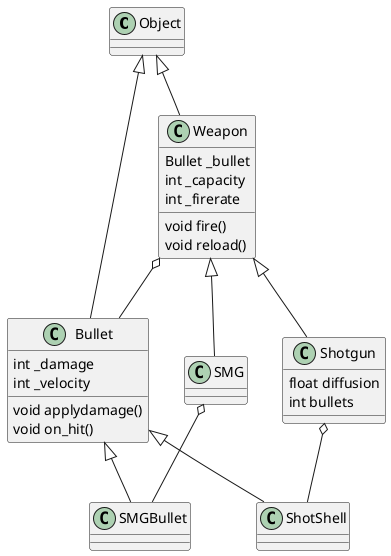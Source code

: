 @startuml
class Object {

}

class Weapon {
    Bullet _bullet
    int _capacity
    int _firerate
    void fire()
    void reload()
}

class SMG {

}

class Shotgun {
    float diffusion
    int bullets
}

class Bullet {
    int _damage
    int _velocity
    void applydamage()
    void on_hit()
}

class SMGBullet {

}

class ShotShell {

}


Object <|-- Weapon
Object <|-- Bullet

Weapon <|-- SMG
Weapon <|-- Shotgun
Weapon o-- Bullet

Bullet <|-- SMGBullet
Bullet <|-- ShotShell

SMG o-- SMGBullet

Shotgun o-- ShotShell

@enduml